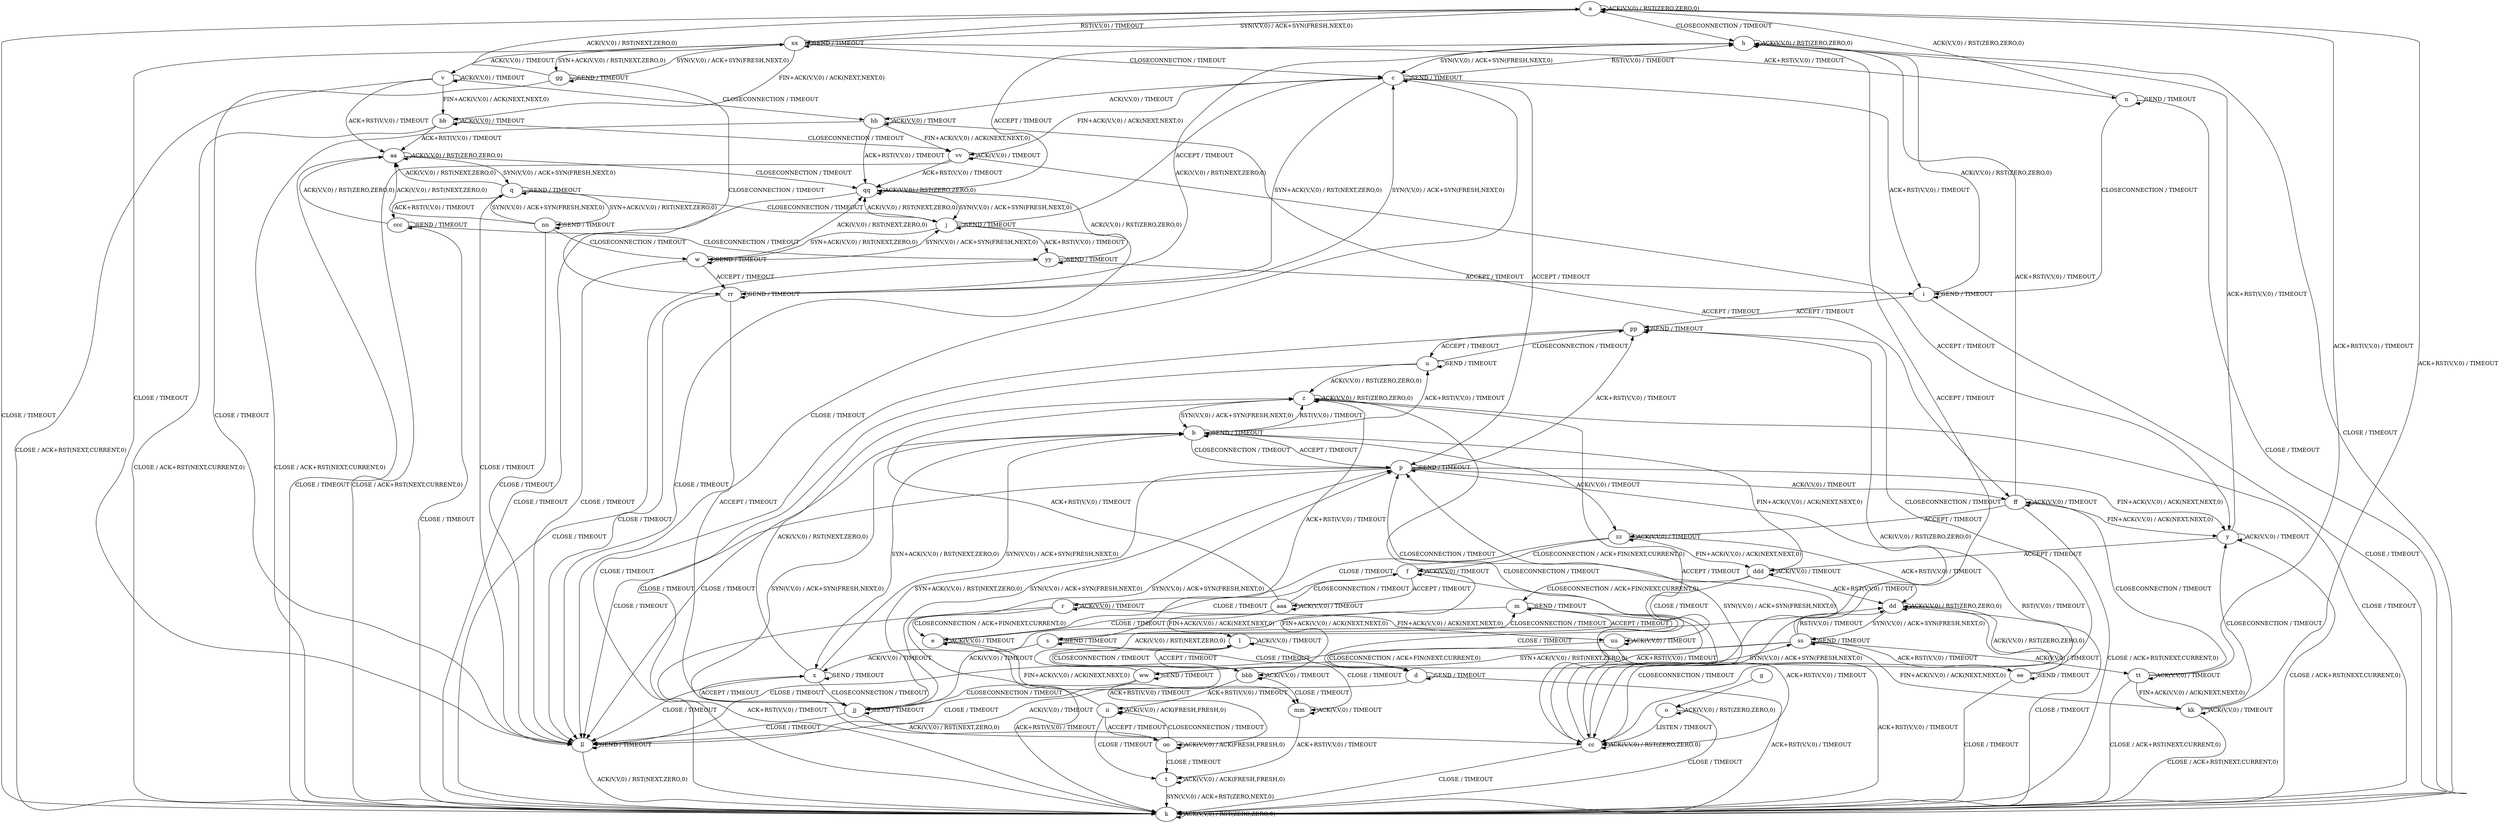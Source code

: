 digraph "" {
	graph ["Incoming time"=41.70057773590088,
		"Outgoing time"=91.14148736000061,
		Output="{'States': 56, 'Transitions': 716, 'Filename': '../results/tcp/TCP_FreeBSD_Server-TCP_FreeBSD_Server-msat-2.dot'}",
		Reference="{'States': 56, 'Transitions': 716, 'Filename': '../subjects/tcp/TCP_FreeBSD_Server.dot'}",
		Solver=msat,
		Updated="{'States': 56, 'Transitions': 716, 'Filename': '../subjects/tcp/TCP_FreeBSD_Server.dot'}",
		"f-measure"=1.0,
		precision=1.0,
		recall=1.0
	];
	a -> a [key=0,
	label="ACK(V,V,0) / RST(ZERO,ZERO,0)"];
a -> h [key=0,
label="CLOSECONNECTION / TIMEOUT"];
a -> k [key=0,
label="CLOSE / TIMEOUT"];
a -> xx [key=0,
label="SYN(V,V,0) / ACK+SYN(FRESH,NEXT,0)"];
b -> b [key=0,
label="SEND / TIMEOUT"];
b -> p [key=0,
label="CLOSECONNECTION / TIMEOUT"];
b -> u [key=0,
label="ACK+RST(V,V,0) / TIMEOUT"];
b -> x [key=0,
label="SYN+ACK(V,V,0) / RST(NEXT,ZERO,0)"];
b -> z [key=0,
label="RST(V,V,0) / TIMEOUT"];
b -> ll [key=0,
label="CLOSE / TIMEOUT"];
b -> zz [key=0,
label="ACK(V,V,0) / TIMEOUT"];
b -> ddd [key=0,
label="FIN+ACK(V,V,0) / ACK(NEXT,NEXT,0)"];
c -> c [key=0,
label="SEND / TIMEOUT"];
c -> h [key=0,
label="RST(V,V,0) / TIMEOUT"];
c -> i [key=0,
label="ACK+RST(V,V,0) / TIMEOUT"];
c -> p [key=0,
label="ACCEPT / TIMEOUT"];
c -> hh [key=0,
label="ACK(V,V,0) / TIMEOUT"];
c -> ll [key=0,
label="CLOSE / TIMEOUT"];
c -> rr [key=0,
label="SYN+ACK(V,V,0) / RST(NEXT,ZERO,0)"];
c -> vv [key=0,
label="FIN+ACK(V,V,0) / ACK(NEXT,NEXT,0)"];
d -> d [key=0,
label="SEND / TIMEOUT"];
d -> k [key=0,
label="ACK+RST(V,V,0) / TIMEOUT"];
d -> ll [key=0,
label="ACK(V,V,0) / TIMEOUT"];
e -> e [key=0,
label="ACK(V,V,0) / TIMEOUT"];
e -> k [key=0,
label="ACK+RST(V,V,0) / TIMEOUT"];
e -> mm [key=0,
label="FIN+ACK(V,V,0) / ACK(NEXT,NEXT,0)"];
f -> e [key=0,
label="CLOSE / TIMEOUT"];
f -> f [key=0,
label="ACK(V,V,0) / TIMEOUT"];
f -> cc [key=0,
label="ACK+RST(V,V,0) / TIMEOUT"];
f -> aaa [key=0,
label="ACCEPT / TIMEOUT"];
f -> bbb [key=0,
label="FIN+ACK(V,V,0) / ACK(NEXT,NEXT,0)"];
g -> o [key=0];
h -> c [key=0,
label="SYN(V,V,0) / ACK+SYN(FRESH,NEXT,0)"];
h -> h [key=0,
label="ACK(V,V,0) / RST(ZERO,ZERO,0)"];
h -> k [key=0,
label="CLOSE / TIMEOUT"];
h -> cc [key=0,
label="ACCEPT / TIMEOUT"];
i -> h [key=0,
label="ACK(V,V,0) / RST(ZERO,ZERO,0)"];
i -> i [key=0,
label="SEND / TIMEOUT"];
i -> k [key=0,
label="CLOSE / TIMEOUT"];
i -> pp [key=0,
label="ACCEPT / TIMEOUT"];
j -> c [key=0,
label="ACCEPT / TIMEOUT"];
j -> j [key=0,
label="SEND / TIMEOUT"];
j -> w [key=0,
label="SYN+ACK(V,V,0) / RST(NEXT,ZERO,0)"];
j -> ll [key=0,
label="CLOSE / TIMEOUT"];
j -> qq [key=0,
label="ACK(V,V,0) / RST(NEXT,ZERO,0)"];
j -> yy [key=0,
label="ACK+RST(V,V,0) / TIMEOUT"];
k -> k [key=0,
label="ACK(V,V,0) / RST(ZERO,ZERO,0)"];
l -> l [key=0,
label="ACK(V,V,0) / TIMEOUT"];
l -> mm [key=0,
label="CLOSE / TIMEOUT"];
l -> oo [key=0,
label="ACK+RST(V,V,0) / TIMEOUT"];
l -> bbb [key=0,
label="CLOSECONNECTION / TIMEOUT"];
m -> d [key=0,
label="CLOSE / TIMEOUT"];
m -> m [key=0,
label="SEND / TIMEOUT"];
m -> s [key=0,
label="ACCEPT / TIMEOUT"];
m -> cc [key=0,
label="ACK+RST(V,V,0) / TIMEOUT"];
m -> jj [key=0,
label="ACK(V,V,0) / TIMEOUT"];
n -> a [key=0,
label="ACK(V,V,0) / RST(ZERO,ZERO,0)"];
n -> i [key=0,
label="CLOSECONNECTION / TIMEOUT"];
n -> k [key=0,
label="CLOSE / TIMEOUT"];
n -> n [key=0,
label="SEND / TIMEOUT"];
o -> k [key=0,
label="CLOSE / TIMEOUT"];
o -> o [key=0,
label="ACK(V,V,0) / RST(ZERO,ZERO,0)"];
o -> cc [key=0,
label="LISTEN / TIMEOUT"];
p -> b [key=0,
label="ACCEPT / TIMEOUT"];
p -> p [key=0,
label="SEND / TIMEOUT"];
p -> y [key=0,
label="FIN+ACK(V,V,0) / ACK(NEXT,NEXT,0)"];
p -> cc [key=0,
label="RST(V,V,0) / TIMEOUT"];
p -> ff [key=0,
label="ACK(V,V,0) / TIMEOUT"];
p -> jj [key=0,
label="SYN+ACK(V,V,0) / RST(NEXT,ZERO,0)"];
p -> ll [key=0,
label="CLOSE / TIMEOUT"];
p -> pp [key=0,
label="ACK+RST(V,V,0) / TIMEOUT"];
q -> j [key=0,
label="CLOSECONNECTION / TIMEOUT"];
q -> q [key=0,
label="SEND / TIMEOUT"];
q -> aa [key=0,
label="ACK(V,V,0) / RST(NEXT,ZERO,0)"];
q -> ll [key=0,
label="CLOSE / TIMEOUT"];
q -> nn [key=0,
label="SYN+ACK(V,V,0) / RST(NEXT,ZERO,0)"];
q -> ccc [key=0,
label="ACK+RST(V,V,0) / TIMEOUT"];
r -> e [key=0,
label="CLOSECONNECTION / ACK+FIN(NEXT,CURRENT,0)"];
r -> k [key=0,
label="ACK+RST(V,V,0) / TIMEOUT"];
r -> r [key=0,
label="ACK(V,V,0) / TIMEOUT"];
r -> uu [key=0,
label="FIN+ACK(V,V,0) / ACK(NEXT,NEXT,0)"];
s -> d [key=0,
label="CLOSE / TIMEOUT"];
s -> m [key=0,
label="CLOSECONNECTION / TIMEOUT"];
s -> s [key=0,
label="SEND / TIMEOUT"];
s -> x [key=0,
label="ACK(V,V,0) / TIMEOUT"];
s -> z [key=0,
label="ACK+RST(V,V,0) / TIMEOUT"];
t -> k [key=0,
label="SYN(V,V,0) / ACK+RST(ZERO,NEXT,0)"];
t -> t [key=0,
label="ACK(V,V,0) / ACK(FRESH,FRESH,0)"];
u -> k [key=0,
label="CLOSE / TIMEOUT"];
u -> u [key=0,
label="SEND / TIMEOUT"];
u -> z [key=0,
label="ACK(V,V,0) / RST(ZERO,ZERO,0)"];
u -> pp [key=0,
label="CLOSECONNECTION / TIMEOUT"];
v -> k [key=0,
label="CLOSE / ACK+RST(NEXT,CURRENT,0)"];
v -> v [key=0,
label="ACK(V,V,0) / TIMEOUT"];
v -> aa [key=0,
label="ACK+RST(V,V,0) / TIMEOUT"];
v -> bb [key=0,
label="FIN+ACK(V,V,0) / ACK(NEXT,NEXT,0)"];
v -> hh [key=0,
label="CLOSECONNECTION / TIMEOUT"];
w -> j [key=0,
label="SYN(V,V,0) / ACK+SYN(FRESH,NEXT,0)"];
w -> w [key=0,
label="SEND / TIMEOUT"];
w -> ll [key=0,
label="CLOSE / TIMEOUT"];
w -> qq [key=0,
label="ACK(V,V,0) / RST(NEXT,ZERO,0)"];
w -> rr [key=0,
label="ACCEPT / TIMEOUT"];
x -> b [key=0,
label="SYN(V,V,0) / ACK+SYN(FRESH,NEXT,0)"];
x -> x [key=0,
label="SEND / TIMEOUT"];
x -> z [key=0,
label="ACK(V,V,0) / RST(NEXT,ZERO,0)"];
x -> jj [key=0,
label="CLOSECONNECTION / TIMEOUT"];
x -> ll [key=0,
label="CLOSE / TIMEOUT"];
y -> h [key=0,
label="ACK+RST(V,V,0) / TIMEOUT"];
y -> k [key=0,
label="CLOSE / ACK+RST(NEXT,CURRENT,0)"];
y -> y [key=0,
label="ACK(V,V,0) / TIMEOUT"];
y -> ddd [key=0,
label="ACCEPT / TIMEOUT"];
z -> b [key=0,
label="SYN(V,V,0) / ACK+SYN(FRESH,NEXT,0)"];
z -> k [key=0,
label="CLOSE / TIMEOUT"];
z -> z [key=0,
label="ACK(V,V,0) / RST(ZERO,ZERO,0)"];
z -> cc [key=0,
label="CLOSECONNECTION / TIMEOUT"];
aa -> k [key=0,
label="CLOSE / TIMEOUT"];
aa -> q [key=0,
label="SYN(V,V,0) / ACK+SYN(FRESH,NEXT,0)"];
aa -> aa [key=0,
label="ACK(V,V,0) / RST(ZERO,ZERO,0)"];
aa -> qq [key=0,
label="CLOSECONNECTION / TIMEOUT"];
bb -> k [key=0,
label="CLOSE / ACK+RST(NEXT,CURRENT,0)"];
bb -> aa [key=0,
label="ACK+RST(V,V,0) / TIMEOUT"];
bb -> bb [key=0,
label="ACK(V,V,0) / TIMEOUT"];
bb -> vv [key=0,
label="CLOSECONNECTION / TIMEOUT"];
cc -> k [key=0,
label="CLOSE / TIMEOUT"];
cc -> p [key=0,
label="SYN(V,V,0) / ACK+SYN(FRESH,NEXT,0)"];
cc -> z [key=0,
label="ACCEPT / TIMEOUT"];
cc -> cc [key=0,
label="ACK(V,V,0) / RST(ZERO,ZERO,0)"];
dd -> k [key=0,
label="CLOSE / TIMEOUT"];
dd -> cc [key=0,
label="CLOSECONNECTION / TIMEOUT"];
dd -> dd [key=0,
label="ACK(V,V,0) / RST(ZERO,ZERO,0)"];
dd -> ss [key=0,
label="SYN(V,V,0) / ACK+SYN(FRESH,NEXT,0)"];
ee -> k [key=0,
label="CLOSE / TIMEOUT"];
ee -> dd [key=0,
label="ACK(V,V,0) / RST(ZERO,ZERO,0)"];
ee -> ee [key=0,
label="SEND / TIMEOUT"];
ee -> pp [key=0,
label="CLOSECONNECTION / TIMEOUT"];
ff -> h [key=0,
label="ACK+RST(V,V,0) / TIMEOUT"];
ff -> k [key=0,
label="CLOSE / ACK+RST(NEXT,CURRENT,0)"];
ff -> y [key=0,
label="FIN+ACK(V,V,0) / ACK(NEXT,NEXT,0)"];
ff -> ff [key=0,
label="ACK(V,V,0) / TIMEOUT"];
ff -> zz [key=0,
label="ACCEPT / TIMEOUT"];
gg -> a [key=0,
label="ACK(V,V,0) / RST(NEXT,ZERO,0)"];
gg -> gg [key=0,
label="SEND / TIMEOUT"];
gg -> ll [key=0,
label="CLOSE / TIMEOUT"];
gg -> rr [key=0,
label="CLOSECONNECTION / TIMEOUT"];
gg -> xx [key=0,
label="SYN(V,V,0) / ACK+SYN(FRESH,NEXT,0)"];
hh -> k [key=0,
label="CLOSE / ACK+RST(NEXT,CURRENT,0)"];
hh -> ff [key=0,
label="ACCEPT / TIMEOUT"];
hh -> hh [key=0,
label="ACK(V,V,0) / TIMEOUT"];
hh -> qq [key=0,
label="ACK+RST(V,V,0) / TIMEOUT"];
hh -> vv [key=0,
label="FIN+ACK(V,V,0) / ACK(NEXT,NEXT,0)"];
ii -> p [key=0,
label="SYN(V,V,0) / ACK+SYN(FRESH,NEXT,0)"];
ii -> t [key=0,
label="CLOSE / TIMEOUT"];
ii -> ii [key=0,
label="ACK(V,V,0) / ACK(FRESH,FRESH,0)"];
ii -> oo [key=0,
label="ACCEPT / TIMEOUT"];
jj -> p [key=0,
label="SYN(V,V,0) / ACK+SYN(FRESH,NEXT,0)"];
jj -> x [key=0,
label="ACCEPT / TIMEOUT"];
jj -> cc [key=0,
label="ACK(V,V,0) / RST(NEXT,ZERO,0)"];
jj -> jj [key=0,
label="SEND / TIMEOUT"];
jj -> ll [key=0,
label="CLOSE / TIMEOUT"];
kk -> a [key=0,
label="ACK+RST(V,V,0) / TIMEOUT"];
kk -> k [key=0,
label="CLOSE / ACK+RST(NEXT,CURRENT,0)"];
kk -> y [key=0,
label="CLOSECONNECTION / TIMEOUT"];
kk -> kk [key=0,
label="ACK(V,V,0) / TIMEOUT"];
ll -> k [key=0,
label="ACK(V,V,0) / RST(NEXT,ZERO,0)"];
ll -> ll [key=0,
label="SEND / TIMEOUT"];
mm -> t [key=0,
label="ACK+RST(V,V,0) / TIMEOUT"];
mm -> mm [key=0,
label="ACK(V,V,0) / TIMEOUT"];
nn -> q [key=0,
label="SYN(V,V,0) / ACK+SYN(FRESH,NEXT,0)"];
nn -> w [key=0,
label="CLOSECONNECTION / TIMEOUT"];
nn -> aa [key=0,
label="ACK(V,V,0) / RST(NEXT,ZERO,0)"];
nn -> ll [key=0,
label="CLOSE / TIMEOUT"];
nn -> nn [key=0,
label="SEND / TIMEOUT"];
oo -> b [key=0,
label="SYN(V,V,0) / ACK+SYN(FRESH,NEXT,0)"];
oo -> t [key=0,
label="CLOSE / TIMEOUT"];
oo -> ii [key=0,
label="CLOSECONNECTION / TIMEOUT"];
oo -> oo [key=0,
label="ACK(V,V,0) / ACK(FRESH,FRESH,0)"];
pp -> k [key=0,
label="CLOSE / TIMEOUT"];
pp -> u [key=0,
label="ACCEPT / TIMEOUT"];
pp -> cc [key=0,
label="ACK(V,V,0) / RST(ZERO,ZERO,0)"];
pp -> pp [key=0,
label="SEND / TIMEOUT"];
qq -> h [key=0,
label="ACCEPT / TIMEOUT"];
qq -> j [key=0,
label="SYN(V,V,0) / ACK+SYN(FRESH,NEXT,0)"];
qq -> k [key=0,
label="CLOSE / TIMEOUT"];
qq -> qq [key=0,
label="ACK(V,V,0) / RST(ZERO,ZERO,0)"];
rr -> c [key=0,
label="SYN(V,V,0) / ACK+SYN(FRESH,NEXT,0)"];
rr -> h [key=0,
label="ACK(V,V,0) / RST(NEXT,ZERO,0)"];
rr -> jj [key=0,
label="ACCEPT / TIMEOUT"];
rr -> ll [key=0,
label="CLOSE / TIMEOUT"];
rr -> rr [key=0,
label="SEND / TIMEOUT"];
ss -> p [key=0,
label="CLOSECONNECTION / TIMEOUT"];
ss -> dd [key=0,
label="RST(V,V,0) / TIMEOUT"];
ss -> ee [key=0,
label="ACK+RST(V,V,0) / TIMEOUT"];
ss -> kk [key=0,
label="FIN+ACK(V,V,0) / ACK(NEXT,NEXT,0)"];
ss -> ll [key=0,
label="CLOSE / TIMEOUT"];
ss -> ss [key=0,
label="SEND / TIMEOUT"];
ss -> tt [key=0,
label="ACK(V,V,0) / TIMEOUT"];
ss -> ww [key=0,
label="SYN+ACK(V,V,0) / RST(NEXT,ZERO,0)"];
tt -> a [key=0,
label="ACK+RST(V,V,0) / TIMEOUT"];
tt -> k [key=0,
label="CLOSE / ACK+RST(NEXT,CURRENT,0)"];
tt -> ff [key=0,
label="CLOSECONNECTION / TIMEOUT"];
tt -> kk [key=0,
label="FIN+ACK(V,V,0) / ACK(NEXT,NEXT,0)"];
tt -> tt [key=0,
label="ACK(V,V,0) / TIMEOUT"];
uu -> d [key=0,
label="CLOSECONNECTION / ACK+FIN(NEXT,CURRENT,0)"];
uu -> k [key=0,
label="ACK+RST(V,V,0) / TIMEOUT"];
uu -> uu [key=0,
label="ACK(V,V,0) / TIMEOUT"];
vv -> k [key=0,
label="CLOSE / ACK+RST(NEXT,CURRENT,0)"];
vv -> y [key=0,
label="ACCEPT / TIMEOUT"];
vv -> qq [key=0,
label="ACK+RST(V,V,0) / TIMEOUT"];
vv -> vv [key=0,
label="ACK(V,V,0) / TIMEOUT"];
ww -> dd [key=0,
label="ACK(V,V,0) / RST(NEXT,ZERO,0)"];
ww -> jj [key=0,
label="CLOSECONNECTION / TIMEOUT"];
ww -> ll [key=0,
label="CLOSE / TIMEOUT"];
ww -> ss [key=0,
label="SYN(V,V,0) / ACK+SYN(FRESH,NEXT,0)"];
ww -> ww [key=0,
label="SEND / TIMEOUT"];
xx -> a [key=0,
label="RST(V,V,0) / TIMEOUT"];
xx -> c [key=0,
label="CLOSECONNECTION / TIMEOUT"];
xx -> n [key=0,
label="ACK+RST(V,V,0) / TIMEOUT"];
xx -> v [key=0,
label="ACK(V,V,0) / TIMEOUT"];
xx -> bb [key=0,
label="FIN+ACK(V,V,0) / ACK(NEXT,NEXT,0)"];
xx -> gg [key=0,
label="SYN+ACK(V,V,0) / RST(NEXT,ZERO,0)"];
xx -> ll [key=0,
label="CLOSE / TIMEOUT"];
xx -> xx [key=0,
label="SEND / TIMEOUT"];
yy -> i [key=0,
label="ACCEPT / TIMEOUT"];
yy -> k [key=0,
label="CLOSE / TIMEOUT"];
yy -> qq [key=0,
label="ACK(V,V,0) / RST(ZERO,ZERO,0)"];
yy -> yy [key=0,
label="SEND / TIMEOUT"];
zz -> f [key=0,
label="CLOSECONNECTION / ACK+FIN(NEXT,CURRENT,0)"];
zz -> r [key=0,
label="CLOSE / TIMEOUT"];
zz -> dd [key=0,
label="ACK+RST(V,V,0) / TIMEOUT"];
zz -> zz [key=0,
label="ACK(V,V,0) / TIMEOUT"];
zz -> ddd [key=0,
label="FIN+ACK(V,V,0) / ACK(NEXT,NEXT,0)"];
aaa -> e [key=0,
label="CLOSE / TIMEOUT"];
aaa -> f [key=0,
label="CLOSECONNECTION / TIMEOUT"];
aaa -> l [key=0,
label="FIN+ACK(V,V,0) / ACK(NEXT,NEXT,0)"];
aaa -> z [key=0,
label="ACK+RST(V,V,0) / TIMEOUT"];
aaa -> aaa [key=0,
label="ACK(V,V,0) / TIMEOUT"];
bbb -> l [key=0,
label="ACCEPT / TIMEOUT"];
bbb -> ii [key=0,
label="ACK+RST(V,V,0) / TIMEOUT"];
bbb -> mm [key=0,
label="CLOSE / TIMEOUT"];
bbb -> bbb [key=0,
label="ACK(V,V,0) / TIMEOUT"];
ccc -> k [key=0,
label="CLOSE / TIMEOUT"];
ccc -> aa [key=0,
label="ACK(V,V,0) / RST(ZERO,ZERO,0)"];
ccc -> yy [key=0,
label="CLOSECONNECTION / TIMEOUT"];
ccc -> ccc [key=0,
label="SEND / TIMEOUT"];
ddd -> m [key=0,
label="CLOSECONNECTION / ACK+FIN(NEXT,CURRENT,0)"];
ddd -> dd [key=0,
label="ACK+RST(V,V,0) / TIMEOUT"];
ddd -> uu [key=0,
label="CLOSE / TIMEOUT"];
ddd -> ddd [key=0,
label="ACK(V,V,0) / TIMEOUT"];
}
